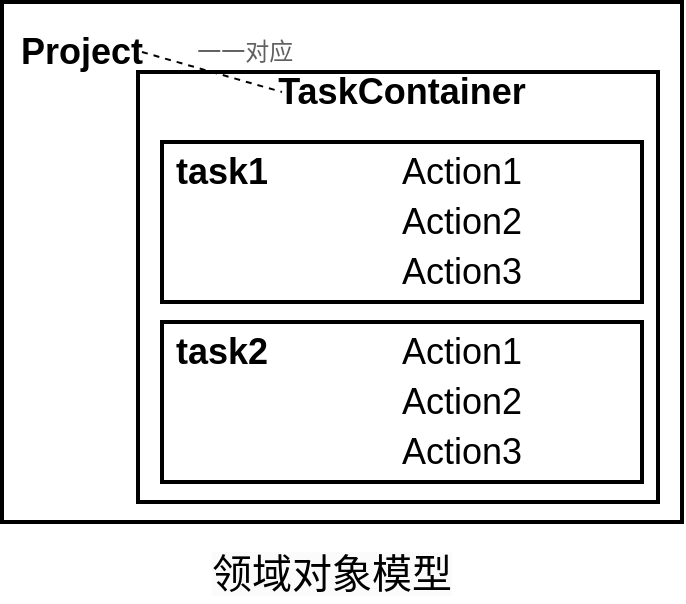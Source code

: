 <mxfile version="21.4.0" type="device" pages="5">
  <diagram name="buildFile_System" id="AyqEXeWMhtzKa8d_qZ4f">
    <mxGraphModel dx="880" dy="663" grid="1" gridSize="10" guides="1" tooltips="1" connect="1" arrows="1" fold="1" page="1" pageScale="1" pageWidth="850" pageHeight="1100" math="0" shadow="0">
      <root>
        <mxCell id="0" />
        <mxCell id="1" parent="0" />
        <mxCell id="aFbkOvgx6lqWaNmZWEl3-2" value="" style="rounded=0;whiteSpace=wrap;html=1;strokeWidth=2;" parent="1" vertex="1">
          <mxGeometry x="160" y="120" width="340" height="260" as="geometry" />
        </mxCell>
        <mxCell id="aFbkOvgx6lqWaNmZWEl3-12" style="rounded=0;orthogonalLoop=1;jettySize=auto;html=1;exitX=1;exitY=0.5;exitDx=0;exitDy=0;endArrow=none;endFill=0;dashed=1;" parent="1" source="aFbkOvgx6lqWaNmZWEl3-3" edge="1">
          <mxGeometry relative="1" as="geometry">
            <mxPoint x="300" y="165" as="targetPoint" />
          </mxGeometry>
        </mxCell>
        <mxCell id="aFbkOvgx6lqWaNmZWEl3-3" value="Project" style="text;html=1;strokeColor=none;fillColor=none;align=center;verticalAlign=middle;whiteSpace=wrap;rounded=0;fontSize=18;fontStyle=1" parent="1" vertex="1">
          <mxGeometry x="170" y="130" width="60" height="30" as="geometry" />
        </mxCell>
        <mxCell id="aFbkOvgx6lqWaNmZWEl3-4" value="" style="rounded=0;whiteSpace=wrap;html=1;strokeWidth=2;" parent="1" vertex="1">
          <mxGeometry x="240" y="190" width="240" height="80" as="geometry" />
        </mxCell>
        <mxCell id="aFbkOvgx6lqWaNmZWEl3-5" value="" style="rounded=0;whiteSpace=wrap;html=1;strokeWidth=2;" parent="1" vertex="1">
          <mxGeometry x="240" y="280" width="240" height="80" as="geometry" />
        </mxCell>
        <mxCell id="aFbkOvgx6lqWaNmZWEl3-6" value="TaskContainer" style="text;html=1;strokeColor=none;fillColor=none;align=center;verticalAlign=middle;whiteSpace=wrap;rounded=0;fontSize=18;fontStyle=1" parent="1" vertex="1">
          <mxGeometry x="285" y="150" width="150" height="30" as="geometry" />
        </mxCell>
        <mxCell id="aFbkOvgx6lqWaNmZWEl3-10" value="" style="rounded=0;whiteSpace=wrap;html=1;strokeWidth=2;shadow=0;fillColor=none;" parent="1" vertex="1">
          <mxGeometry x="228" y="155" width="260" height="215" as="geometry" />
        </mxCell>
        <mxCell id="aFbkOvgx6lqWaNmZWEl3-11" value="&lt;font color=&quot;#626060&quot;&gt;&amp;nbsp;一一对应&lt;/font&gt;" style="text;html=1;strokeColor=none;fillColor=none;align=center;verticalAlign=middle;whiteSpace=wrap;rounded=0;" parent="1" vertex="1">
          <mxGeometry x="250" y="130" width="60" height="30" as="geometry" />
        </mxCell>
        <mxCell id="aFbkOvgx6lqWaNmZWEl3-13" value="task1" style="text;html=1;strokeColor=none;fillColor=none;align=center;verticalAlign=middle;whiteSpace=wrap;rounded=0;fontSize=18;fontStyle=1" parent="1" vertex="1">
          <mxGeometry x="240" y="190" width="60" height="30" as="geometry" />
        </mxCell>
        <mxCell id="aFbkOvgx6lqWaNmZWEl3-14" value="task2" style="text;html=1;strokeColor=none;fillColor=none;align=center;verticalAlign=middle;whiteSpace=wrap;rounded=0;fontSize=18;fontStyle=1" parent="1" vertex="1">
          <mxGeometry x="240" y="280" width="60" height="30" as="geometry" />
        </mxCell>
        <mxCell id="aFbkOvgx6lqWaNmZWEl3-15" value="&lt;span style=&quot;font-weight: normal;&quot;&gt;Action1&lt;/span&gt;" style="text;html=1;strokeColor=none;fillColor=none;align=center;verticalAlign=middle;whiteSpace=wrap;rounded=0;fontSize=18;fontStyle=1" parent="1" vertex="1">
          <mxGeometry x="360" y="190" width="60" height="30" as="geometry" />
        </mxCell>
        <mxCell id="aFbkOvgx6lqWaNmZWEl3-16" value="&lt;span style=&quot;font-weight: normal;&quot;&gt;Action2&lt;/span&gt;" style="text;html=1;strokeColor=none;fillColor=none;align=center;verticalAlign=middle;whiteSpace=wrap;rounded=0;fontSize=18;fontStyle=1" parent="1" vertex="1">
          <mxGeometry x="360" y="215" width="60" height="30" as="geometry" />
        </mxCell>
        <mxCell id="aFbkOvgx6lqWaNmZWEl3-17" value="&lt;span style=&quot;font-weight: 400;&quot;&gt;Action3&lt;/span&gt;" style="text;html=1;strokeColor=none;fillColor=none;align=center;verticalAlign=middle;whiteSpace=wrap;rounded=0;fontSize=18;fontStyle=1" parent="1" vertex="1">
          <mxGeometry x="360" y="240" width="60" height="30" as="geometry" />
        </mxCell>
        <mxCell id="aFbkOvgx6lqWaNmZWEl3-18" value="&lt;span style=&quot;font-weight: normal;&quot;&gt;Action1&lt;/span&gt;" style="text;html=1;strokeColor=none;fillColor=none;align=center;verticalAlign=middle;whiteSpace=wrap;rounded=0;fontSize=18;fontStyle=1" parent="1" vertex="1">
          <mxGeometry x="360" y="280" width="60" height="30" as="geometry" />
        </mxCell>
        <mxCell id="aFbkOvgx6lqWaNmZWEl3-19" value="&lt;span style=&quot;font-weight: normal;&quot;&gt;Action2&lt;/span&gt;" style="text;html=1;strokeColor=none;fillColor=none;align=center;verticalAlign=middle;whiteSpace=wrap;rounded=0;fontSize=18;fontStyle=1" parent="1" vertex="1">
          <mxGeometry x="360" y="305" width="60" height="30" as="geometry" />
        </mxCell>
        <mxCell id="aFbkOvgx6lqWaNmZWEl3-20" value="&lt;span style=&quot;font-weight: 400;&quot;&gt;Action3&lt;/span&gt;" style="text;html=1;strokeColor=none;fillColor=none;align=center;verticalAlign=middle;whiteSpace=wrap;rounded=0;fontSize=18;fontStyle=1" parent="1" vertex="1">
          <mxGeometry x="360" y="330" width="60" height="30" as="geometry" />
        </mxCell>
        <mxCell id="aFbkOvgx6lqWaNmZWEl3-23" value="&lt;span style=&quot;color: rgb(0, 0, 0); font-family: Helvetica; font-size: 20px; font-style: normal; font-variant-ligatures: normal; font-variant-caps: normal; font-weight: 400; letter-spacing: normal; orphans: 2; text-align: left; text-indent: 0px; text-transform: none; widows: 2; word-spacing: 0px; -webkit-text-stroke-width: 0px; background-color: rgb(251, 251, 251); text-decoration-thickness: initial; text-decoration-style: initial; text-decoration-color: initial; float: none; display: inline !important;&quot;&gt;领域对象模型&lt;/span&gt;" style="text;html=1;strokeColor=none;fillColor=none;align=center;verticalAlign=middle;whiteSpace=wrap;rounded=0;" parent="1" vertex="1">
          <mxGeometry x="260" y="390" width="130" height="30" as="geometry" />
        </mxCell>
      </root>
    </mxGraphModel>
  </diagram>
  <diagram id="fGmFaf6XK5c8RfBr8UA5" name="project-model">
    <mxGraphModel dx="880" dy="663" grid="1" gridSize="10" guides="1" tooltips="1" connect="1" arrows="1" fold="1" page="1" pageScale="1" pageWidth="850" pageHeight="1100" math="0" shadow="0">
      <root>
        <mxCell id="0" />
        <mxCell id="1" parent="0" />
        <mxCell id="3VJqtiFKK7VmhB2btbHi-1" value="app" style="shape=folder;fontStyle=0;spacingTop=10;tabWidth=40;tabHeight=10;tabPosition=left;html=1;whiteSpace=wrap;fontSize=15;" parent="1" vertex="1">
          <mxGeometry x="160" y="400" width="120" height="70" as="geometry" />
        </mxCell>
        <mxCell id="3VJqtiFKK7VmhB2btbHi-3" value="gradlew" style="shape=note;whiteSpace=wrap;html=1;backgroundOutline=1;darkOpacity=0.05;size=17;fontSize=15;fontStyle=0" parent="1" vertex="1">
          <mxGeometry x="160" y="320" width="120" height="60" as="geometry" />
        </mxCell>
        <mxCell id="3VJqtiFKK7VmhB2btbHi-4" value="&lt;font style=&quot;&quot;&gt;&lt;font style=&quot;font-size: 15px;&quot;&gt;gradlew.bat&lt;/font&gt;&lt;br&gt;&lt;span style=&quot;font-size: 14px;&quot;&gt;包装器启动文件&lt;/span&gt;&lt;/font&gt;" style="shape=note;whiteSpace=wrap;html=1;backgroundOutline=1;darkOpacity=0.05;size=17;fontSize=15;fontStyle=0" parent="1" vertex="1">
          <mxGeometry x="160" y="240" width="120" height="60" as="geometry" />
        </mxCell>
        <mxCell id="3VJqtiFKK7VmhB2btbHi-5" value="settings.gradle" style="shape=note;whiteSpace=wrap;html=1;backgroundOutline=1;darkOpacity=0.05;size=17;fontSize=15;fontStyle=0" parent="1" vertex="1">
          <mxGeometry x="160" y="70" width="120" height="60" as="geometry" />
        </mxCell>
        <mxCell id="3VJqtiFKK7VmhB2btbHi-6" value="gradle&lt;br&gt;&lt;font style=&quot;font-size: 14px;&quot;&gt;封&lt;/font&gt;&lt;font style=&quot;font-size: 14px;&quot;&gt;装包装器文件夹&lt;/font&gt;" style="shape=folder;fontStyle=0;spacingTop=10;tabWidth=40;tabHeight=10;tabPosition=left;html=1;whiteSpace=wrap;fontSize=15;" parent="1" vertex="1">
          <mxGeometry x="160" y="150" width="120" height="70" as="geometry" />
        </mxCell>
        <mxCell id="3VJqtiFKK7VmhB2btbHi-8" style="edgeStyle=orthogonalEdgeStyle;rounded=0;orthogonalLoop=1;jettySize=auto;html=1;exitX=0;exitY=0;exitDx=0;exitDy=40;exitPerimeter=0;entryX=0;entryY=0;entryDx=120;entryDy=40;entryPerimeter=0;fontSize=11;strokeWidth=2;endArrow=none;endFill=0;" parent="1" source="3VJqtiFKK7VmhB2btbHi-7" target="3VJqtiFKK7VmhB2btbHi-1" edge="1">
          <mxGeometry relative="1" as="geometry" />
        </mxCell>
        <mxCell id="3VJqtiFKK7VmhB2btbHi-7" value="src" style="shape=folder;fontStyle=0;spacingTop=10;tabWidth=40;tabHeight=10;tabPosition=left;html=1;whiteSpace=wrap;fontSize=15;" parent="1" vertex="1">
          <mxGeometry x="320" y="400" width="120" height="70" as="geometry" />
        </mxCell>
        <mxCell id="3VJqtiFKK7VmhB2btbHi-9" value="build.gradle&lt;br&gt;&lt;font style=&quot;font-size: 14px;&quot;&gt;构建文件&lt;/font&gt;" style="shape=note;whiteSpace=wrap;html=1;backgroundOutline=1;darkOpacity=0.05;size=17;fontSize=15;fontStyle=0" parent="1" vertex="1">
          <mxGeometry x="320" y="480" width="120" height="60" as="geometry" />
        </mxCell>
        <mxCell id="3VJqtiFKK7VmhB2btbHi-10" style="edgeStyle=orthogonalEdgeStyle;rounded=0;orthogonalLoop=1;jettySize=auto;html=1;entryX=0;entryY=0;entryDx=120;entryDy=40;entryPerimeter=0;fontSize=11;strokeWidth=2;endArrow=none;endFill=0;" parent="1" source="3VJqtiFKK7VmhB2btbHi-9" target="3VJqtiFKK7VmhB2btbHi-1" edge="1">
          <mxGeometry relative="1" as="geometry">
            <mxPoint x="330" y="450" as="sourcePoint" />
            <mxPoint x="290" y="450" as="targetPoint" />
          </mxGeometry>
        </mxCell>
        <mxCell id="3VJqtiFKK7VmhB2btbHi-11" value="wrapper" style="shape=folder;fontStyle=0;spacingTop=10;tabWidth=40;tabHeight=10;tabPosition=left;html=1;whiteSpace=wrap;fontSize=15;" parent="1" vertex="1">
          <mxGeometry x="320" y="150" width="120" height="70" as="geometry" />
        </mxCell>
        <mxCell id="3VJqtiFKK7VmhB2btbHi-13" value="gradle-wrapper&lt;br&gt;.jar" style="shape=note;whiteSpace=wrap;html=1;backgroundOutline=1;darkOpacity=0.05;size=12;fontSize=15;fontStyle=0" parent="1" vertex="1">
          <mxGeometry x="480" y="160" width="120" height="60" as="geometry" />
        </mxCell>
        <mxCell id="3VJqtiFKK7VmhB2btbHi-14" value="gradle-wrapper&lt;br&gt;.properties" style="shape=note;whiteSpace=wrap;html=1;backgroundOutline=1;darkOpacity=0.05;size=13;fontSize=15;fontStyle=0" parent="1" vertex="1">
          <mxGeometry x="480" y="230" width="120" height="60" as="geometry" />
        </mxCell>
        <mxCell id="3VJqtiFKK7VmhB2btbHi-15" style="edgeStyle=orthogonalEdgeStyle;rounded=0;orthogonalLoop=1;jettySize=auto;html=1;entryX=0;entryY=0;entryDx=120;entryDy=40;entryPerimeter=0;fontSize=11;strokeWidth=2;endArrow=none;endFill=0;exitX=0;exitY=0.5;exitDx=0;exitDy=0;exitPerimeter=0;" parent="1" source="3VJqtiFKK7VmhB2btbHi-14" target="3VJqtiFKK7VmhB2btbHi-11" edge="1">
          <mxGeometry relative="1" as="geometry">
            <mxPoint x="330" y="590" as="sourcePoint" />
            <mxPoint x="290" y="520" as="targetPoint" />
          </mxGeometry>
        </mxCell>
        <mxCell id="3VJqtiFKK7VmhB2btbHi-16" style="edgeStyle=orthogonalEdgeStyle;rounded=0;orthogonalLoop=1;jettySize=auto;html=1;entryX=0;entryY=0;entryDx=120;entryDy=40;entryPerimeter=0;fontSize=11;strokeWidth=2;endArrow=none;endFill=0;exitX=0;exitY=0.5;exitDx=0;exitDy=0;exitPerimeter=0;" parent="1" source="3VJqtiFKK7VmhB2btbHi-13" target="3VJqtiFKK7VmhB2btbHi-11" edge="1">
          <mxGeometry relative="1" as="geometry">
            <mxPoint x="490" y="270" as="sourcePoint" />
            <mxPoint x="450" y="200" as="targetPoint" />
          </mxGeometry>
        </mxCell>
        <mxCell id="3VJqtiFKK7VmhB2btbHi-18" style="edgeStyle=orthogonalEdgeStyle;rounded=0;orthogonalLoop=1;jettySize=auto;html=1;entryX=0;entryY=0;entryDx=120;entryDy=40;entryPerimeter=0;fontSize=11;strokeWidth=2;endArrow=none;endFill=0;exitX=0;exitY=0;exitDx=0;exitDy=40;exitPerimeter=0;" parent="1" source="3VJqtiFKK7VmhB2btbHi-11" target="3VJqtiFKK7VmhB2btbHi-6" edge="1">
          <mxGeometry relative="1" as="geometry">
            <mxPoint x="490" y="200" as="sourcePoint" />
            <mxPoint x="450" y="200" as="targetPoint" />
          </mxGeometry>
        </mxCell>
        <mxCell id="3VJqtiFKK7VmhB2btbHi-28" style="edgeStyle=orthogonalEdgeStyle;shape=connector;rounded=0;orthogonalLoop=1;jettySize=auto;html=1;exitX=0;exitY=0;exitDx=120;exitDy=40;exitPerimeter=0;entryX=0;entryY=0.5;entryDx=0;entryDy=0;entryPerimeter=0;labelBackgroundColor=default;strokeColor=default;strokeWidth=2;fontFamily=Helvetica;fontSize=14;fontColor=default;endArrow=none;endFill=0;" parent="1" source="3VJqtiFKK7VmhB2btbHi-20" target="3VJqtiFKK7VmhB2btbHi-5" edge="1">
          <mxGeometry relative="1" as="geometry" />
        </mxCell>
        <mxCell id="3VJqtiFKK7VmhB2btbHi-29" style="edgeStyle=orthogonalEdgeStyle;shape=connector;rounded=0;orthogonalLoop=1;jettySize=auto;html=1;exitX=0;exitY=0;exitDx=120;exitDy=40;exitPerimeter=0;entryX=0;entryY=0;entryDx=0;entryDy=40;entryPerimeter=0;labelBackgroundColor=default;strokeColor=default;strokeWidth=2;fontFamily=Helvetica;fontSize=14;fontColor=default;endArrow=none;endFill=0;" parent="1" source="3VJqtiFKK7VmhB2btbHi-20" target="3VJqtiFKK7VmhB2btbHi-6" edge="1">
          <mxGeometry relative="1" as="geometry" />
        </mxCell>
        <mxCell id="3VJqtiFKK7VmhB2btbHi-30" style="edgeStyle=orthogonalEdgeStyle;shape=connector;rounded=0;orthogonalLoop=1;jettySize=auto;html=1;exitX=0;exitY=0;exitDx=120;exitDy=40;exitPerimeter=0;labelBackgroundColor=default;strokeColor=default;strokeWidth=2;fontFamily=Helvetica;fontSize=14;fontColor=default;endArrow=none;endFill=0;" parent="1" source="3VJqtiFKK7VmhB2btbHi-20" target="3VJqtiFKK7VmhB2btbHi-4" edge="1">
          <mxGeometry relative="1" as="geometry" />
        </mxCell>
        <mxCell id="3VJqtiFKK7VmhB2btbHi-31" style="edgeStyle=orthogonalEdgeStyle;shape=connector;rounded=0;orthogonalLoop=1;jettySize=auto;html=1;exitX=0;exitY=0;exitDx=120;exitDy=40;exitPerimeter=0;entryX=0;entryY=0.5;entryDx=0;entryDy=0;entryPerimeter=0;labelBackgroundColor=default;strokeColor=default;strokeWidth=2;fontFamily=Helvetica;fontSize=14;fontColor=default;endArrow=none;endFill=0;" parent="1" source="3VJqtiFKK7VmhB2btbHi-20" target="3VJqtiFKK7VmhB2btbHi-3" edge="1">
          <mxGeometry relative="1" as="geometry" />
        </mxCell>
        <mxCell id="3VJqtiFKK7VmhB2btbHi-32" style="edgeStyle=orthogonalEdgeStyle;shape=connector;rounded=0;orthogonalLoop=1;jettySize=auto;html=1;exitX=0;exitY=0;exitDx=120;exitDy=40;exitPerimeter=0;entryX=0;entryY=0;entryDx=0;entryDy=40;entryPerimeter=0;labelBackgroundColor=default;strokeColor=default;strokeWidth=2;fontFamily=Helvetica;fontSize=14;fontColor=default;endArrow=none;endFill=0;" parent="1" source="3VJqtiFKK7VmhB2btbHi-20" target="3VJqtiFKK7VmhB2btbHi-1" edge="1">
          <mxGeometry relative="1" as="geometry" />
        </mxCell>
        <mxCell id="3VJqtiFKK7VmhB2btbHi-20" value="Project" style="shape=folder;fontStyle=0;spacingTop=10;tabWidth=40;tabHeight=10;tabPosition=left;html=1;whiteSpace=wrap;fontSize=15;" parent="1" vertex="1">
          <mxGeometry y="230" width="120" height="70" as="geometry" />
        </mxCell>
        <mxCell id="tqIfUt4OLtZIY9J04kCn-1" value="gradle wrapper" style="text;html=1;strokeColor=none;fillColor=none;align=center;verticalAlign=middle;whiteSpace=wrap;rounded=0;" vertex="1" parent="1">
          <mxGeometry x="335" y="110" width="105" height="30" as="geometry" />
        </mxCell>
      </root>
    </mxGraphModel>
  </diagram>
  <diagram id="anHcdOjX5rQq5unucxJu" name="gradle_wrapper">
    <mxGraphModel dx="880" dy="663" grid="1" gridSize="10" guides="1" tooltips="1" connect="1" arrows="1" fold="1" page="1" pageScale="1" pageWidth="850" pageHeight="1100" math="0" shadow="0">
      <root>
        <mxCell id="0" />
        <mxCell id="1" parent="0" />
        <mxCell id="r6EsQnlumm87LjBTZvid-4" style="edgeStyle=orthogonalEdgeStyle;shape=connector;rounded=0;orthogonalLoop=1;jettySize=auto;html=1;exitX=0.5;exitY=1;exitDx=0;exitDy=0;labelBackgroundColor=default;strokeColor=default;strokeWidth=2;fontFamily=Helvetica;fontSize=14;fontColor=default;endArrow=blockThin;endFill=1;" parent="1" source="r6EsQnlumm87LjBTZvid-1" target="r6EsQnlumm87LjBTZvid-3" edge="1">
          <mxGeometry relative="1" as="geometry" />
        </mxCell>
        <mxCell id="r6EsQnlumm87LjBTZvid-5" style="edgeStyle=orthogonalEdgeStyle;shape=connector;rounded=0;orthogonalLoop=1;jettySize=auto;html=1;exitX=1;exitY=0.5;exitDx=0;exitDy=0;entryX=0;entryY=0.5;entryDx=0;entryDy=0;labelBackgroundColor=default;strokeColor=default;strokeWidth=2;fontFamily=Helvetica;fontSize=14;fontColor=default;endArrow=blockThin;endFill=1;" parent="1" source="r6EsQnlumm87LjBTZvid-1" target="r6EsQnlumm87LjBTZvid-2" edge="1">
          <mxGeometry relative="1" as="geometry" />
        </mxCell>
        <mxCell id="r6EsQnlumm87LjBTZvid-1" value="Gradle Build" style="rounded=0;whiteSpace=wrap;html=1;fontFamily=Helvetica;fontSize=14;fontColor=default;fillColor=default;gradientColor=none;strokeWidth=2;fontStyle=1" parent="1" vertex="1">
          <mxGeometry x="270" y="280" width="130" height="50" as="geometry" />
        </mxCell>
        <mxCell id="r6EsQnlumm87LjBTZvid-2" value="Server" style="rounded=0;whiteSpace=wrap;html=1;fontFamily=Helvetica;fontSize=14;fontColor=default;fillColor=default;gradientColor=none;strokeWidth=2;fontStyle=1" parent="1" vertex="1">
          <mxGeometry x="480" y="280" width="120" height="50" as="geometry" />
        </mxCell>
        <mxCell id="r6EsQnlumm87LjBTZvid-6" style="edgeStyle=orthogonalEdgeStyle;shape=connector;rounded=0;orthogonalLoop=1;jettySize=auto;html=1;exitX=0;exitY=0.5;exitDx=0;exitDy=0;entryX=0;entryY=0.5;entryDx=0;entryDy=0;labelBackgroundColor=default;strokeColor=default;strokeWidth=2;fontFamily=Helvetica;fontSize=14;fontColor=default;endArrow=blockThin;endFill=1;" parent="1" source="r6EsQnlumm87LjBTZvid-3" target="r6EsQnlumm87LjBTZvid-1" edge="1">
          <mxGeometry relative="1" as="geometry">
            <Array as="points">
              <mxPoint x="270" y="410" />
              <mxPoint x="240" y="410" />
              <mxPoint x="240" y="305" />
            </Array>
          </mxGeometry>
        </mxCell>
        <mxCell id="r6EsQnlumm87LjBTZvid-3" value="Gradle_User_Home" style="rounded=0;whiteSpace=wrap;html=1;fontFamily=Helvetica;fontSize=14;fontColor=default;fillColor=default;gradientColor=none;strokeWidth=2;fontStyle=1" parent="1" vertex="1">
          <mxGeometry x="265" y="390" width="140" height="50" as="geometry" />
        </mxCell>
        <mxCell id="r6EsQnlumm87LjBTZvid-7" value="1. 下载指定版本的Gradle" style="text;html=1;strokeColor=none;fillColor=none;align=center;verticalAlign=middle;whiteSpace=wrap;rounded=0;fontSize=14;fontFamily=Helvetica;fontColor=default;" parent="1" vertex="1">
          <mxGeometry x="350" y="250" width="180" height="30" as="geometry" />
        </mxCell>
        <mxCell id="r6EsQnlumm87LjBTZvid-8" value="2. 本地存储指定版本的Gradle，并解压" style="text;html=1;strokeColor=none;fillColor=none;align=center;verticalAlign=middle;whiteSpace=wrap;rounded=0;fontSize=14;fontFamily=Helvetica;fontColor=default;" parent="1" vertex="1">
          <mxGeometry x="335" y="347" width="255" height="30" as="geometry" />
        </mxCell>
        <mxCell id="r6EsQnlumm87LjBTZvid-9" value="3. 使用指定版本的Gradle" style="text;html=1;strokeColor=none;fillColor=none;align=center;verticalAlign=middle;whiteSpace=wrap;rounded=0;fontSize=14;fontFamily=Helvetica;fontColor=default;" parent="1" vertex="1">
          <mxGeometry x="70" y="347" width="165" height="30" as="geometry" />
        </mxCell>
        <mxCell id="r6EsQnlumm87LjBTZvid-13" value="&lt;span style=&quot;font-family: Helvetica; font-size: 14px; font-style: normal; font-variant-ligatures: normal; font-variant-caps: normal; font-weight: 400; letter-spacing: normal; orphans: 2; text-align: left; text-indent: 0px; text-transform: none; widows: 2; word-spacing: 0px; -webkit-text-stroke-width: 0px; background-color: rgb(251, 251, 251); text-decoration-thickness: initial; text-decoration-style: initial; text-decoration-color: initial; float: none; display: inline !important;&quot;&gt;zipStoreBase=GRADLE_USER_HOME&lt;/span&gt;&lt;br style=&quot;border-color: var(--border-color); padding: 0px; margin: 0px; font-family: Helvetica; font-size: 14px; font-style: normal; font-variant-ligatures: normal; font-variant-caps: normal; font-weight: 400; letter-spacing: normal; orphans: 2; text-align: left; text-indent: 0px; text-transform: none; widows: 2; word-spacing: 0px; -webkit-text-stroke-width: 0px; background-color: rgb(251, 251, 251); text-decoration-thickness: initial; text-decoration-style: initial; text-decoration-color: initial;&quot;&gt;&lt;span style=&quot;font-family: Helvetica; font-size: 14px; font-style: normal; font-variant-ligatures: normal; font-variant-caps: normal; font-weight: 400; letter-spacing: normal; orphans: 2; text-align: left; text-indent: 0px; text-transform: none; widows: 2; word-spacing: 0px; -webkit-text-stroke-width: 0px; background-color: rgb(251, 251, 251); text-decoration-thickness: initial; text-decoration-style: initial; text-decoration-color: initial; float: none; display: inline !important;&quot;&gt;zipStorePath=wrapper/dist&lt;/span&gt;" style="text;whiteSpace=wrap;html=1;fontSize=14;fontFamily=Helvetica;fontColor=#787878;verticalAlign=middle;" parent="1" vertex="1">
          <mxGeometry x="425" y="377" width="270" height="40" as="geometry" />
        </mxCell>
        <mxCell id="r6EsQnlumm87LjBTZvid-14" value="distributionUrl=https\://services.gradle.org/distributions/gradle-8.2.1-bin.zip" style="text;whiteSpace=wrap;fontSize=14;fontFamily=Helvetica;fontColor=#707070;verticalAlign=middle;" parent="1" vertex="1">
          <mxGeometry x="190" y="220" width="470" height="30" as="geometry" />
        </mxCell>
        <mxCell id="r6EsQnlumm87LjBTZvid-15" value="distributionBase=GRADLE_USER_HOME&#xa;distributionPath=wrapper/dists" style="text;whiteSpace=wrap;fontSize=14;fontFamily=Helvetica;fontColor=#707070;verticalAlign=middle;" parent="1" vertex="1">
          <mxGeometry x="425" y="430" width="270" height="40" as="geometry" />
        </mxCell>
        <mxCell id="r6EsQnlumm87LjBTZvid-16" value="&lt;p&gt;gradle wrapper&lt;/p&gt;" style="text;whiteSpace=wrap;html=1;fontSize=14;fontFamily=Helvetica;fontColor=#616161;verticalAlign=middle;" parent="1" vertex="1">
          <mxGeometry x="530" y="255" width="100" height="20" as="geometry" />
        </mxCell>
      </root>
    </mxGraphModel>
  </diagram>
  <diagram id="dMkldTn6wxuL8-ONpHum" name="GradleSystem">
    <mxGraphModel dx="880" dy="663" grid="1" gridSize="10" guides="1" tooltips="1" connect="1" arrows="1" fold="1" page="1" pageScale="1" pageWidth="850" pageHeight="1100" math="0" shadow="0">
      <root>
        <mxCell id="0" />
        <mxCell id="1" parent="0" />
        <mxCell id="Sc7QJ8DyczWwixLfpJxc-4" style="edgeStyle=orthogonalEdgeStyle;shape=connector;rounded=0;orthogonalLoop=1;jettySize=auto;html=1;exitX=0;exitY=0;exitDx=80;exitDy=30;exitPerimeter=0;entryX=0;entryY=0.5;entryDx=0;entryDy=0;entryPerimeter=0;labelBackgroundColor=default;strokeColor=default;strokeWidth=2;fontFamily=Helvetica;fontSize=11;fontColor=default;endArrow=none;endFill=0;" edge="1" parent="1" source="6kbookeu8BUa2lcj1GPf-5" target="Sc7QJ8DyczWwixLfpJxc-1">
          <mxGeometry relative="1" as="geometry" />
        </mxCell>
        <mxCell id="Sc7QJ8DyczWwixLfpJxc-6" style="edgeStyle=orthogonalEdgeStyle;shape=connector;rounded=0;orthogonalLoop=1;jettySize=auto;html=1;exitX=0;exitY=0;exitDx=80;exitDy=30;exitPerimeter=0;labelBackgroundColor=default;strokeColor=default;strokeWidth=2;fontFamily=Helvetica;fontSize=11;fontColor=default;endArrow=none;endFill=0;" edge="1" parent="1" source="6kbookeu8BUa2lcj1GPf-5" target="Sc7QJ8DyczWwixLfpJxc-2">
          <mxGeometry relative="1" as="geometry" />
        </mxCell>
        <mxCell id="6kbookeu8BUa2lcj1GPf-5" value="bin" style="shape=folder;fontStyle=0;spacingTop=10;tabWidth=40;tabHeight=10;tabPosition=left;html=1;whiteSpace=wrap;fontSize=15;" vertex="1" parent="1">
          <mxGeometry x="160" y="110" width="80" height="50" as="geometry" />
        </mxCell>
        <mxCell id="kLO_wyrLqG5llFYh5_kg-5" style="edgeStyle=orthogonalEdgeStyle;shape=connector;rounded=0;orthogonalLoop=1;jettySize=auto;html=1;exitX=0;exitY=0;exitDx=100;exitDy=40;exitPerimeter=0;entryX=0;entryY=0;entryDx=0;entryDy=30;entryPerimeter=0;labelBackgroundColor=default;strokeColor=default;strokeWidth=2;fontFamily=Helvetica;fontSize=11;fontColor=default;endArrow=none;endFill=0;" edge="1" parent="1" source="6kbookeu8BUa2lcj1GPf-21" target="6kbookeu8BUa2lcj1GPf-5">
          <mxGeometry relative="1" as="geometry" />
        </mxCell>
        <mxCell id="kLO_wyrLqG5llFYh5_kg-6" style="edgeStyle=orthogonalEdgeStyle;shape=connector;rounded=0;orthogonalLoop=1;jettySize=auto;html=1;exitX=0;exitY=0;exitDx=100;exitDy=40;exitPerimeter=0;entryX=0;entryY=0;entryDx=0;entryDy=20;entryPerimeter=0;labelBackgroundColor=default;strokeColor=default;strokeWidth=2;fontFamily=Helvetica;fontSize=11;fontColor=default;endArrow=none;endFill=0;" edge="1" parent="1" source="6kbookeu8BUa2lcj1GPf-21" target="kLO_wyrLqG5llFYh5_kg-2">
          <mxGeometry relative="1" as="geometry" />
        </mxCell>
        <mxCell id="kLO_wyrLqG5llFYh5_kg-7" style="edgeStyle=orthogonalEdgeStyle;shape=connector;rounded=0;orthogonalLoop=1;jettySize=auto;html=1;exitX=0;exitY=0;exitDx=100;exitDy=40;exitPerimeter=0;entryX=0;entryY=0;entryDx=0;entryDy=30;entryPerimeter=0;labelBackgroundColor=default;strokeColor=default;strokeWidth=2;fontFamily=Helvetica;fontSize=11;fontColor=default;endArrow=none;endFill=0;" edge="1" parent="1" source="6kbookeu8BUa2lcj1GPf-21" target="kLO_wyrLqG5llFYh5_kg-1">
          <mxGeometry relative="1" as="geometry" />
        </mxCell>
        <mxCell id="kLO_wyrLqG5llFYh5_kg-8" style="edgeStyle=orthogonalEdgeStyle;shape=connector;rounded=0;orthogonalLoop=1;jettySize=auto;html=1;exitX=0;exitY=0;exitDx=100;exitDy=40;exitPerimeter=0;entryX=0;entryY=0;entryDx=0;entryDy=30;entryPerimeter=0;labelBackgroundColor=default;strokeColor=default;strokeWidth=2;fontFamily=Helvetica;fontSize=11;fontColor=default;endArrow=none;endFill=0;" edge="1" parent="1" source="6kbookeu8BUa2lcj1GPf-21" target="kLO_wyrLqG5llFYh5_kg-3">
          <mxGeometry relative="1" as="geometry" />
        </mxCell>
        <mxCell id="kLO_wyrLqG5llFYh5_kg-9" style="edgeStyle=orthogonalEdgeStyle;shape=connector;rounded=0;orthogonalLoop=1;jettySize=auto;html=1;exitX=0;exitY=0;exitDx=100;exitDy=40;exitPerimeter=0;entryX=0;entryY=0;entryDx=0;entryDy=30;entryPerimeter=0;labelBackgroundColor=default;strokeColor=default;strokeWidth=2;fontFamily=Helvetica;fontSize=11;fontColor=default;endArrow=none;endFill=0;" edge="1" parent="1" source="6kbookeu8BUa2lcj1GPf-21" target="kLO_wyrLqG5llFYh5_kg-4">
          <mxGeometry relative="1" as="geometry" />
        </mxCell>
        <mxCell id="6kbookeu8BUa2lcj1GPf-21" value="Gradle" style="shape=folder;fontStyle=0;spacingTop=10;tabWidth=40;tabHeight=10;tabPosition=left;html=1;whiteSpace=wrap;fontSize=15;" vertex="1" parent="1">
          <mxGeometry x="20" y="250" width="100" height="70" as="geometry" />
        </mxCell>
        <mxCell id="kLO_wyrLqG5llFYh5_kg-1" value="docs" style="shape=folder;fontStyle=0;spacingTop=10;tabWidth=40;tabHeight=10;tabPosition=left;html=1;whiteSpace=wrap;fontSize=15;" vertex="1" parent="1">
          <mxGeometry x="160" y="190" width="80" height="50" as="geometry" />
        </mxCell>
        <mxCell id="kLO_wyrLqG5llFYh5_kg-2" value="init.d" style="shape=folder;fontStyle=0;spacingTop=10;tabWidth=40;tabHeight=10;tabPosition=left;html=1;whiteSpace=wrap;fontSize=15;" vertex="1" parent="1">
          <mxGeometry x="160" y="270" width="80" height="50" as="geometry" />
        </mxCell>
        <mxCell id="kLO_wyrLqG5llFYh5_kg-3" value="lib" style="shape=folder;fontStyle=0;spacingTop=10;tabWidth=40;tabHeight=10;tabPosition=left;html=1;whiteSpace=wrap;fontSize=15;" vertex="1" parent="1">
          <mxGeometry x="160" y="350" width="80" height="50" as="geometry" />
        </mxCell>
        <mxCell id="kLO_wyrLqG5llFYh5_kg-4" value="src" style="shape=folder;fontStyle=0;spacingTop=10;tabWidth=40;tabHeight=10;tabPosition=left;html=1;whiteSpace=wrap;fontSize=15;" vertex="1" parent="1">
          <mxGeometry x="160" y="430" width="80" height="50" as="geometry" />
        </mxCell>
        <mxCell id="Sc7QJ8DyczWwixLfpJxc-1" value="gradle" style="shape=note;whiteSpace=wrap;html=1;backgroundOutline=1;darkOpacity=0.05;size=12;fontSize=15;fontStyle=0" vertex="1" parent="1">
          <mxGeometry x="280" y="100" width="100" height="30" as="geometry" />
        </mxCell>
        <mxCell id="Sc7QJ8DyczWwixLfpJxc-2" value="gradle.bat" style="shape=note;whiteSpace=wrap;html=1;backgroundOutline=1;darkOpacity=0.05;size=11;fontSize=15;fontStyle=0" vertex="1" parent="1">
          <mxGeometry x="280" y="140" width="100" height="30" as="geometry" />
        </mxCell>
        <mxCell id="Sc7QJ8DyczWwixLfpJxc-7" value="存放.gradle文件等" style="text;html=1;strokeColor=none;fillColor=none;align=center;verticalAlign=middle;whiteSpace=wrap;rounded=0;fontSize=14;fontFamily=Helvetica;fontColor=default;" vertex="1" parent="1">
          <mxGeometry x="240" y="280" width="130" height="30" as="geometry" />
        </mxCell>
      </root>
    </mxGraphModel>
  </diagram>
  <diagram id="OU-R4t2qeEMkOzluZ2Zk" name="gradle-build执行顺序">
    <mxGraphModel dx="880" dy="663" grid="1" gridSize="10" guides="1" tooltips="1" connect="1" arrows="1" fold="1" page="1" pageScale="1" pageWidth="850" pageHeight="1100" math="0" shadow="0">
      <root>
        <mxCell id="0" />
        <mxCell id="1" parent="0" />
        <mxCell id="0CpR1W3E51XqLhjHAPmI-13" style="edgeStyle=orthogonalEdgeStyle;shape=connector;rounded=0;orthogonalLoop=1;jettySize=auto;html=1;exitX=0.5;exitY=1;exitDx=0;exitDy=0;labelBackgroundColor=default;strokeColor=default;strokeWidth=2;fontFamily=Helvetica;fontSize=11;fontColor=default;endArrow=blockThin;endFill=1;" parent="1" source="0CpR1W3E51XqLhjHAPmI-1" target="0CpR1W3E51XqLhjHAPmI-4" edge="1">
          <mxGeometry relative="1" as="geometry" />
        </mxCell>
        <mxCell id="0CpR1W3E51XqLhjHAPmI-1" value="gradle -init-script&amp;nbsp;&lt;br&gt;gradle -I" style="rounded=0;whiteSpace=wrap;html=1;fontFamily=Helvetica;fontSize=14;fontColor=default;" parent="1" vertex="1">
          <mxGeometry x="40" y="240" width="360" height="40" as="geometry" />
        </mxCell>
        <mxCell id="0CpR1W3E51XqLhjHAPmI-2" value="&lt;font style=&quot;font-size: 17px;&quot;&gt;&lt;b&gt;.gradle 执行顺序&lt;/b&gt;&lt;/font&gt;" style="text;html=1;strokeColor=none;fillColor=none;align=center;verticalAlign=middle;whiteSpace=wrap;rounded=0;fontSize=11;fontFamily=Helvetica;fontColor=default;" parent="1" vertex="1">
          <mxGeometry x="140" y="200" width="160" height="40" as="geometry" />
        </mxCell>
        <mxCell id="0CpR1W3E51XqLhjHAPmI-14" style="edgeStyle=orthogonalEdgeStyle;shape=connector;rounded=0;orthogonalLoop=1;jettySize=auto;html=1;exitX=0.5;exitY=1;exitDx=0;exitDy=0;labelBackgroundColor=default;strokeColor=default;strokeWidth=2;fontFamily=Helvetica;fontSize=11;fontColor=default;endArrow=blockThin;endFill=1;" parent="1" source="0CpR1W3E51XqLhjHAPmI-4" target="0CpR1W3E51XqLhjHAPmI-5" edge="1">
          <mxGeometry relative="1" as="geometry" />
        </mxCell>
        <mxCell id="0CpR1W3E51XqLhjHAPmI-4" value="GRADLE_USER_HOME/.gradle/init.gradle" style="rounded=0;whiteSpace=wrap;html=1;fontFamily=Helvetica;fontSize=14;fontColor=default;" parent="1" vertex="1">
          <mxGeometry x="40" y="320" width="360" height="40" as="geometry" />
        </mxCell>
        <mxCell id="0CpR1W3E51XqLhjHAPmI-15" style="edgeStyle=orthogonalEdgeStyle;shape=connector;rounded=0;orthogonalLoop=1;jettySize=auto;html=1;exitX=0.5;exitY=1;exitDx=0;exitDy=0;entryX=0.5;entryY=0;entryDx=0;entryDy=0;labelBackgroundColor=default;strokeColor=default;strokeWidth=2;fontFamily=Helvetica;fontSize=11;fontColor=default;endArrow=blockThin;endFill=1;" parent="1" source="0CpR1W3E51XqLhjHAPmI-5" target="0CpR1W3E51XqLhjHAPmI-6" edge="1">
          <mxGeometry relative="1" as="geometry" />
        </mxCell>
        <mxCell id="0CpR1W3E51XqLhjHAPmI-5" value="GRADLE_USER_HOME/.gradle/init.d/" style="rounded=0;whiteSpace=wrap;html=1;fontFamily=Helvetica;fontSize=14;fontColor=default;" parent="1" vertex="1">
          <mxGeometry x="40" y="400" width="360" height="40" as="geometry" />
        </mxCell>
        <mxCell id="0CpR1W3E51XqLhjHAPmI-6" value="GRADLE_HOME/init.d/" style="rounded=0;whiteSpace=wrap;html=1;fontFamily=Helvetica;fontSize=14;fontColor=default;" parent="1" vertex="1">
          <mxGeometry x="40" y="480" width="360" height="40" as="geometry" />
        </mxCell>
        <mxCell id="0CpR1W3E51XqLhjHAPmI-10" value="当存在多个.gradle文件时，按以上顺序依次执行。&lt;br&gt;当一个目录下存在多个.gradle文件，按字母顺序执行。" style="text;html=1;strokeColor=none;fillColor=none;align=left;verticalAlign=middle;whiteSpace=wrap;rounded=0;fontSize=14;fontFamily=Helvetica;fontColor=#808080;" parent="1" vertex="1">
          <mxGeometry x="40" y="535" width="360" height="30" as="geometry" />
        </mxCell>
        <mxCell id="xdrl7-ant4uD-IWOmLVP-1" value=".gradle" style="text;html=1;strokeColor=none;fillColor=none;align=center;verticalAlign=middle;whiteSpace=wrap;rounded=0;fontSize=14;" vertex="1" parent="1">
          <mxGeometry x="410" y="405" width="60" height="30" as="geometry" />
        </mxCell>
        <mxCell id="xdrl7-ant4uD-IWOmLVP-2" value="init.gradle" style="text;html=1;strokeColor=none;fillColor=none;align=center;verticalAlign=middle;whiteSpace=wrap;rounded=0;fontSize=14;" vertex="1" parent="1">
          <mxGeometry x="410" y="325" width="70" height="30" as="geometry" />
        </mxCell>
        <mxCell id="xdrl7-ant4uD-IWOmLVP-5" value=".gradle" style="text;html=1;strokeColor=none;fillColor=none;align=center;verticalAlign=middle;whiteSpace=wrap;rounded=0;fontSize=14;" vertex="1" parent="1">
          <mxGeometry x="410" y="485" width="60" height="30" as="geometry" />
        </mxCell>
      </root>
    </mxGraphModel>
  </diagram>
</mxfile>
